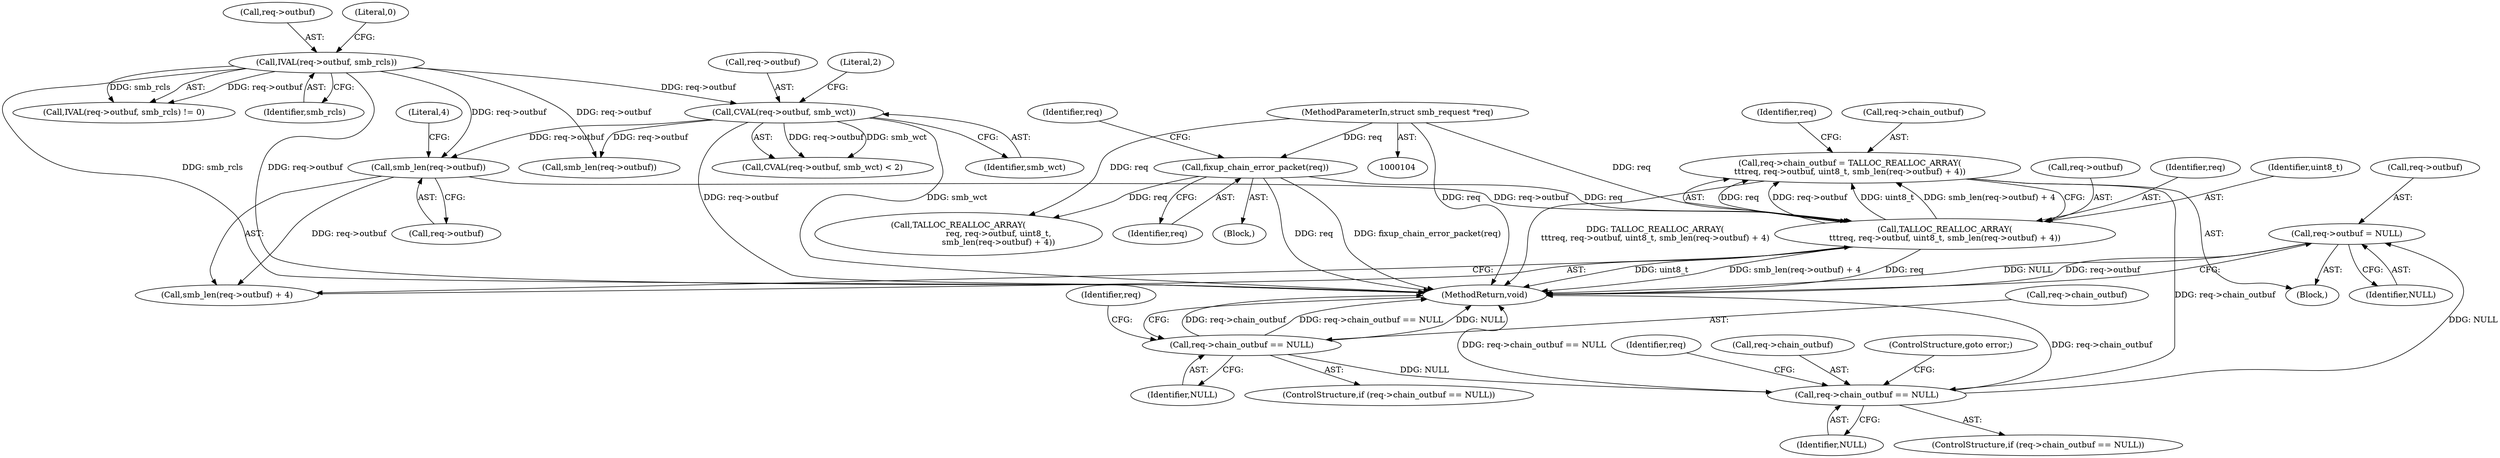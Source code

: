 digraph "0_samba_25452a2268ac7013da28125f3df22085139af12d@pointer" {
"1000217" [label="(Call,req->outbuf = NULL)"];
"1000210" [label="(Call,req->chain_outbuf == NULL)"];
"1000193" [label="(Call,req->chain_outbuf = TALLOC_REALLOC_ARRAY(\n\t\t\treq, req->outbuf, uint8_t, smb_len(req->outbuf) + 4))"];
"1000197" [label="(Call,TALLOC_REALLOC_ARRAY(\n\t\t\treq, req->outbuf, uint8_t, smb_len(req->outbuf) + 4))"];
"1000131" [label="(Call,fixup_chain_error_packet(req))"];
"1000105" [label="(MethodParameterIn,struct smb_request *req)"];
"1000204" [label="(Call,smb_len(req->outbuf))"];
"1000141" [label="(Call,CVAL(req->outbuf, smb_wct))"];
"1000124" [label="(Call,IVAL(req->outbuf, smb_rcls))"];
"1000187" [label="(Call,req->chain_outbuf == NULL)"];
"1000130" [label="(Block,)"];
"1000142" [label="(Call,req->outbuf)"];
"1000125" [label="(Call,req->outbuf)"];
"1000219" [label="(Identifier,req)"];
"1000204" [label="(Call,smb_len(req->outbuf))"];
"1000199" [label="(Call,req->outbuf)"];
"1000145" [label="(Identifier,smb_wct)"];
"1000221" [label="(Identifier,NULL)"];
"1000197" [label="(Call,TALLOC_REALLOC_ARRAY(\n\t\t\treq, req->outbuf, uint8_t, smb_len(req->outbuf) + 4))"];
"1000194" [label="(Call,req->chain_outbuf)"];
"1000166" [label="(Call,smb_len(req->outbuf))"];
"1000212" [label="(Identifier,req)"];
"1000205" [label="(Call,req->outbuf)"];
"1000124" [label="(Call,IVAL(req->outbuf, smb_rcls))"];
"1000141" [label="(Call,CVAL(req->outbuf, smb_wct))"];
"1000193" [label="(Call,req->chain_outbuf = TALLOC_REALLOC_ARRAY(\n\t\t\treq, req->outbuf, uint8_t, smb_len(req->outbuf) + 4))"];
"1000191" [label="(Identifier,NULL)"];
"1000123" [label="(Call,IVAL(req->outbuf, smb_rcls) != 0)"];
"1000129" [label="(Literal,0)"];
"1000186" [label="(ControlStructure,if (req->chain_outbuf == NULL))"];
"1000208" [label="(Literal,4)"];
"1000137" [label="(Identifier,req)"];
"1000187" [label="(Call,req->chain_outbuf == NULL)"];
"1000131" [label="(Call,fixup_chain_error_packet(req))"];
"1000211" [label="(Call,req->chain_outbuf)"];
"1000216" [label="(ControlStructure,goto error;)"];
"1000159" [label="(Call,TALLOC_REALLOC_ARRAY(\n                               req, req->outbuf, uint8_t,\n                               smb_len(req->outbuf) + 4))"];
"1000128" [label="(Identifier,smb_rcls)"];
"1000222" [label="(MethodReturn,void)"];
"1000198" [label="(Identifier,req)"];
"1000192" [label="(Block,)"];
"1000217" [label="(Call,req->outbuf = NULL)"];
"1000195" [label="(Identifier,req)"];
"1000210" [label="(Call,req->chain_outbuf == NULL)"];
"1000218" [label="(Call,req->outbuf)"];
"1000214" [label="(Identifier,NULL)"];
"1000203" [label="(Call,smb_len(req->outbuf) + 4)"];
"1000209" [label="(ControlStructure,if (req->chain_outbuf == NULL))"];
"1000202" [label="(Identifier,uint8_t)"];
"1000146" [label="(Literal,2)"];
"1000132" [label="(Identifier,req)"];
"1000105" [label="(MethodParameterIn,struct smb_request *req)"];
"1000140" [label="(Call,CVAL(req->outbuf, smb_wct) < 2)"];
"1000188" [label="(Call,req->chain_outbuf)"];
"1000217" -> "1000192"  [label="AST: "];
"1000217" -> "1000221"  [label="CFG: "];
"1000218" -> "1000217"  [label="AST: "];
"1000221" -> "1000217"  [label="AST: "];
"1000222" -> "1000217"  [label="CFG: "];
"1000217" -> "1000222"  [label="DDG: NULL"];
"1000217" -> "1000222"  [label="DDG: req->outbuf"];
"1000210" -> "1000217"  [label="DDG: NULL"];
"1000210" -> "1000209"  [label="AST: "];
"1000210" -> "1000214"  [label="CFG: "];
"1000211" -> "1000210"  [label="AST: "];
"1000214" -> "1000210"  [label="AST: "];
"1000216" -> "1000210"  [label="CFG: "];
"1000219" -> "1000210"  [label="CFG: "];
"1000210" -> "1000222"  [label="DDG: req->chain_outbuf == NULL"];
"1000210" -> "1000222"  [label="DDG: req->chain_outbuf"];
"1000193" -> "1000210"  [label="DDG: req->chain_outbuf"];
"1000187" -> "1000210"  [label="DDG: NULL"];
"1000193" -> "1000192"  [label="AST: "];
"1000193" -> "1000197"  [label="CFG: "];
"1000194" -> "1000193"  [label="AST: "];
"1000197" -> "1000193"  [label="AST: "];
"1000212" -> "1000193"  [label="CFG: "];
"1000193" -> "1000222"  [label="DDG: TALLOC_REALLOC_ARRAY(\n\t\t\treq, req->outbuf, uint8_t, smb_len(req->outbuf) + 4)"];
"1000197" -> "1000193"  [label="DDG: req"];
"1000197" -> "1000193"  [label="DDG: req->outbuf"];
"1000197" -> "1000193"  [label="DDG: uint8_t"];
"1000197" -> "1000193"  [label="DDG: smb_len(req->outbuf) + 4"];
"1000197" -> "1000203"  [label="CFG: "];
"1000198" -> "1000197"  [label="AST: "];
"1000199" -> "1000197"  [label="AST: "];
"1000202" -> "1000197"  [label="AST: "];
"1000203" -> "1000197"  [label="AST: "];
"1000197" -> "1000222"  [label="DDG: smb_len(req->outbuf) + 4"];
"1000197" -> "1000222"  [label="DDG: req"];
"1000197" -> "1000222"  [label="DDG: uint8_t"];
"1000131" -> "1000197"  [label="DDG: req"];
"1000105" -> "1000197"  [label="DDG: req"];
"1000204" -> "1000197"  [label="DDG: req->outbuf"];
"1000131" -> "1000130"  [label="AST: "];
"1000131" -> "1000132"  [label="CFG: "];
"1000132" -> "1000131"  [label="AST: "];
"1000137" -> "1000131"  [label="CFG: "];
"1000131" -> "1000222"  [label="DDG: req"];
"1000131" -> "1000222"  [label="DDG: fixup_chain_error_packet(req)"];
"1000105" -> "1000131"  [label="DDG: req"];
"1000131" -> "1000159"  [label="DDG: req"];
"1000105" -> "1000104"  [label="AST: "];
"1000105" -> "1000222"  [label="DDG: req"];
"1000105" -> "1000159"  [label="DDG: req"];
"1000204" -> "1000203"  [label="AST: "];
"1000204" -> "1000205"  [label="CFG: "];
"1000205" -> "1000204"  [label="AST: "];
"1000208" -> "1000204"  [label="CFG: "];
"1000204" -> "1000203"  [label="DDG: req->outbuf"];
"1000141" -> "1000204"  [label="DDG: req->outbuf"];
"1000124" -> "1000204"  [label="DDG: req->outbuf"];
"1000141" -> "1000140"  [label="AST: "];
"1000141" -> "1000145"  [label="CFG: "];
"1000142" -> "1000141"  [label="AST: "];
"1000145" -> "1000141"  [label="AST: "];
"1000146" -> "1000141"  [label="CFG: "];
"1000141" -> "1000222"  [label="DDG: req->outbuf"];
"1000141" -> "1000222"  [label="DDG: smb_wct"];
"1000141" -> "1000140"  [label="DDG: req->outbuf"];
"1000141" -> "1000140"  [label="DDG: smb_wct"];
"1000124" -> "1000141"  [label="DDG: req->outbuf"];
"1000141" -> "1000166"  [label="DDG: req->outbuf"];
"1000124" -> "1000123"  [label="AST: "];
"1000124" -> "1000128"  [label="CFG: "];
"1000125" -> "1000124"  [label="AST: "];
"1000128" -> "1000124"  [label="AST: "];
"1000129" -> "1000124"  [label="CFG: "];
"1000124" -> "1000222"  [label="DDG: smb_rcls"];
"1000124" -> "1000222"  [label="DDG: req->outbuf"];
"1000124" -> "1000123"  [label="DDG: req->outbuf"];
"1000124" -> "1000123"  [label="DDG: smb_rcls"];
"1000124" -> "1000166"  [label="DDG: req->outbuf"];
"1000187" -> "1000186"  [label="AST: "];
"1000187" -> "1000191"  [label="CFG: "];
"1000188" -> "1000187"  [label="AST: "];
"1000191" -> "1000187"  [label="AST: "];
"1000195" -> "1000187"  [label="CFG: "];
"1000222" -> "1000187"  [label="CFG: "];
"1000187" -> "1000222"  [label="DDG: req->chain_outbuf"];
"1000187" -> "1000222"  [label="DDG: req->chain_outbuf == NULL"];
"1000187" -> "1000222"  [label="DDG: NULL"];
}
